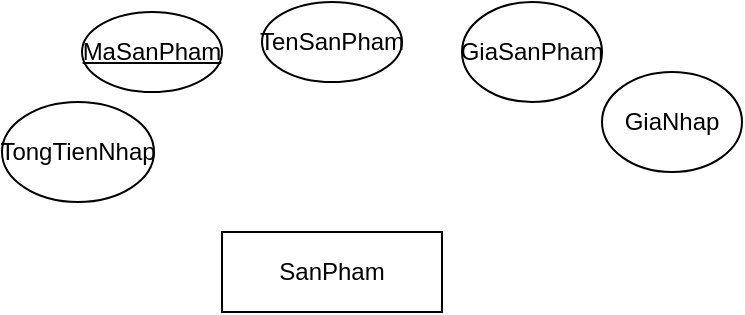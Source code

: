 <mxfile version="22.0.4" type="github">
  <diagram name="Trang-1" id="Xd1AOr_UmLfEILBJ7lOX">
    <mxGraphModel dx="1184" dy="658" grid="1" gridSize="10" guides="1" tooltips="1" connect="1" arrows="1" fold="1" page="1" pageScale="1" pageWidth="827" pageHeight="1169" math="0" shadow="0">
      <root>
        <mxCell id="0" />
        <mxCell id="1" parent="0" />
        <mxCell id="PM242X6e5oSsGlfuOUJ1-1" value="SanPham" style="rounded=0;whiteSpace=wrap;html=1;" vertex="1" parent="1">
          <mxGeometry x="130" y="290" width="110" height="40" as="geometry" />
        </mxCell>
        <mxCell id="PM242X6e5oSsGlfuOUJ1-2" value="&lt;u&gt;MaSanPham&lt;/u&gt;" style="ellipse;whiteSpace=wrap;html=1;" vertex="1" parent="1">
          <mxGeometry x="60" y="180" width="70" height="40" as="geometry" />
        </mxCell>
        <mxCell id="PM242X6e5oSsGlfuOUJ1-3" value="TenSanPham" style="ellipse;whiteSpace=wrap;html=1;" vertex="1" parent="1">
          <mxGeometry x="150" y="175" width="70" height="40" as="geometry" />
        </mxCell>
        <mxCell id="PM242X6e5oSsGlfuOUJ1-4" value="GiaSanPham" style="ellipse;whiteSpace=wrap;html=1;" vertex="1" parent="1">
          <mxGeometry x="250" y="175" width="70" height="50" as="geometry" />
        </mxCell>
        <mxCell id="PM242X6e5oSsGlfuOUJ1-5" value="GiaNhap" style="ellipse;whiteSpace=wrap;html=1;" vertex="1" parent="1">
          <mxGeometry x="320" y="210" width="70" height="50" as="geometry" />
        </mxCell>
        <mxCell id="PM242X6e5oSsGlfuOUJ1-6" value="TongTienNhap" style="ellipse;whiteSpace=wrap;html=1;" vertex="1" parent="1">
          <mxGeometry x="20" y="225" width="76" height="50" as="geometry" />
        </mxCell>
      </root>
    </mxGraphModel>
  </diagram>
</mxfile>
